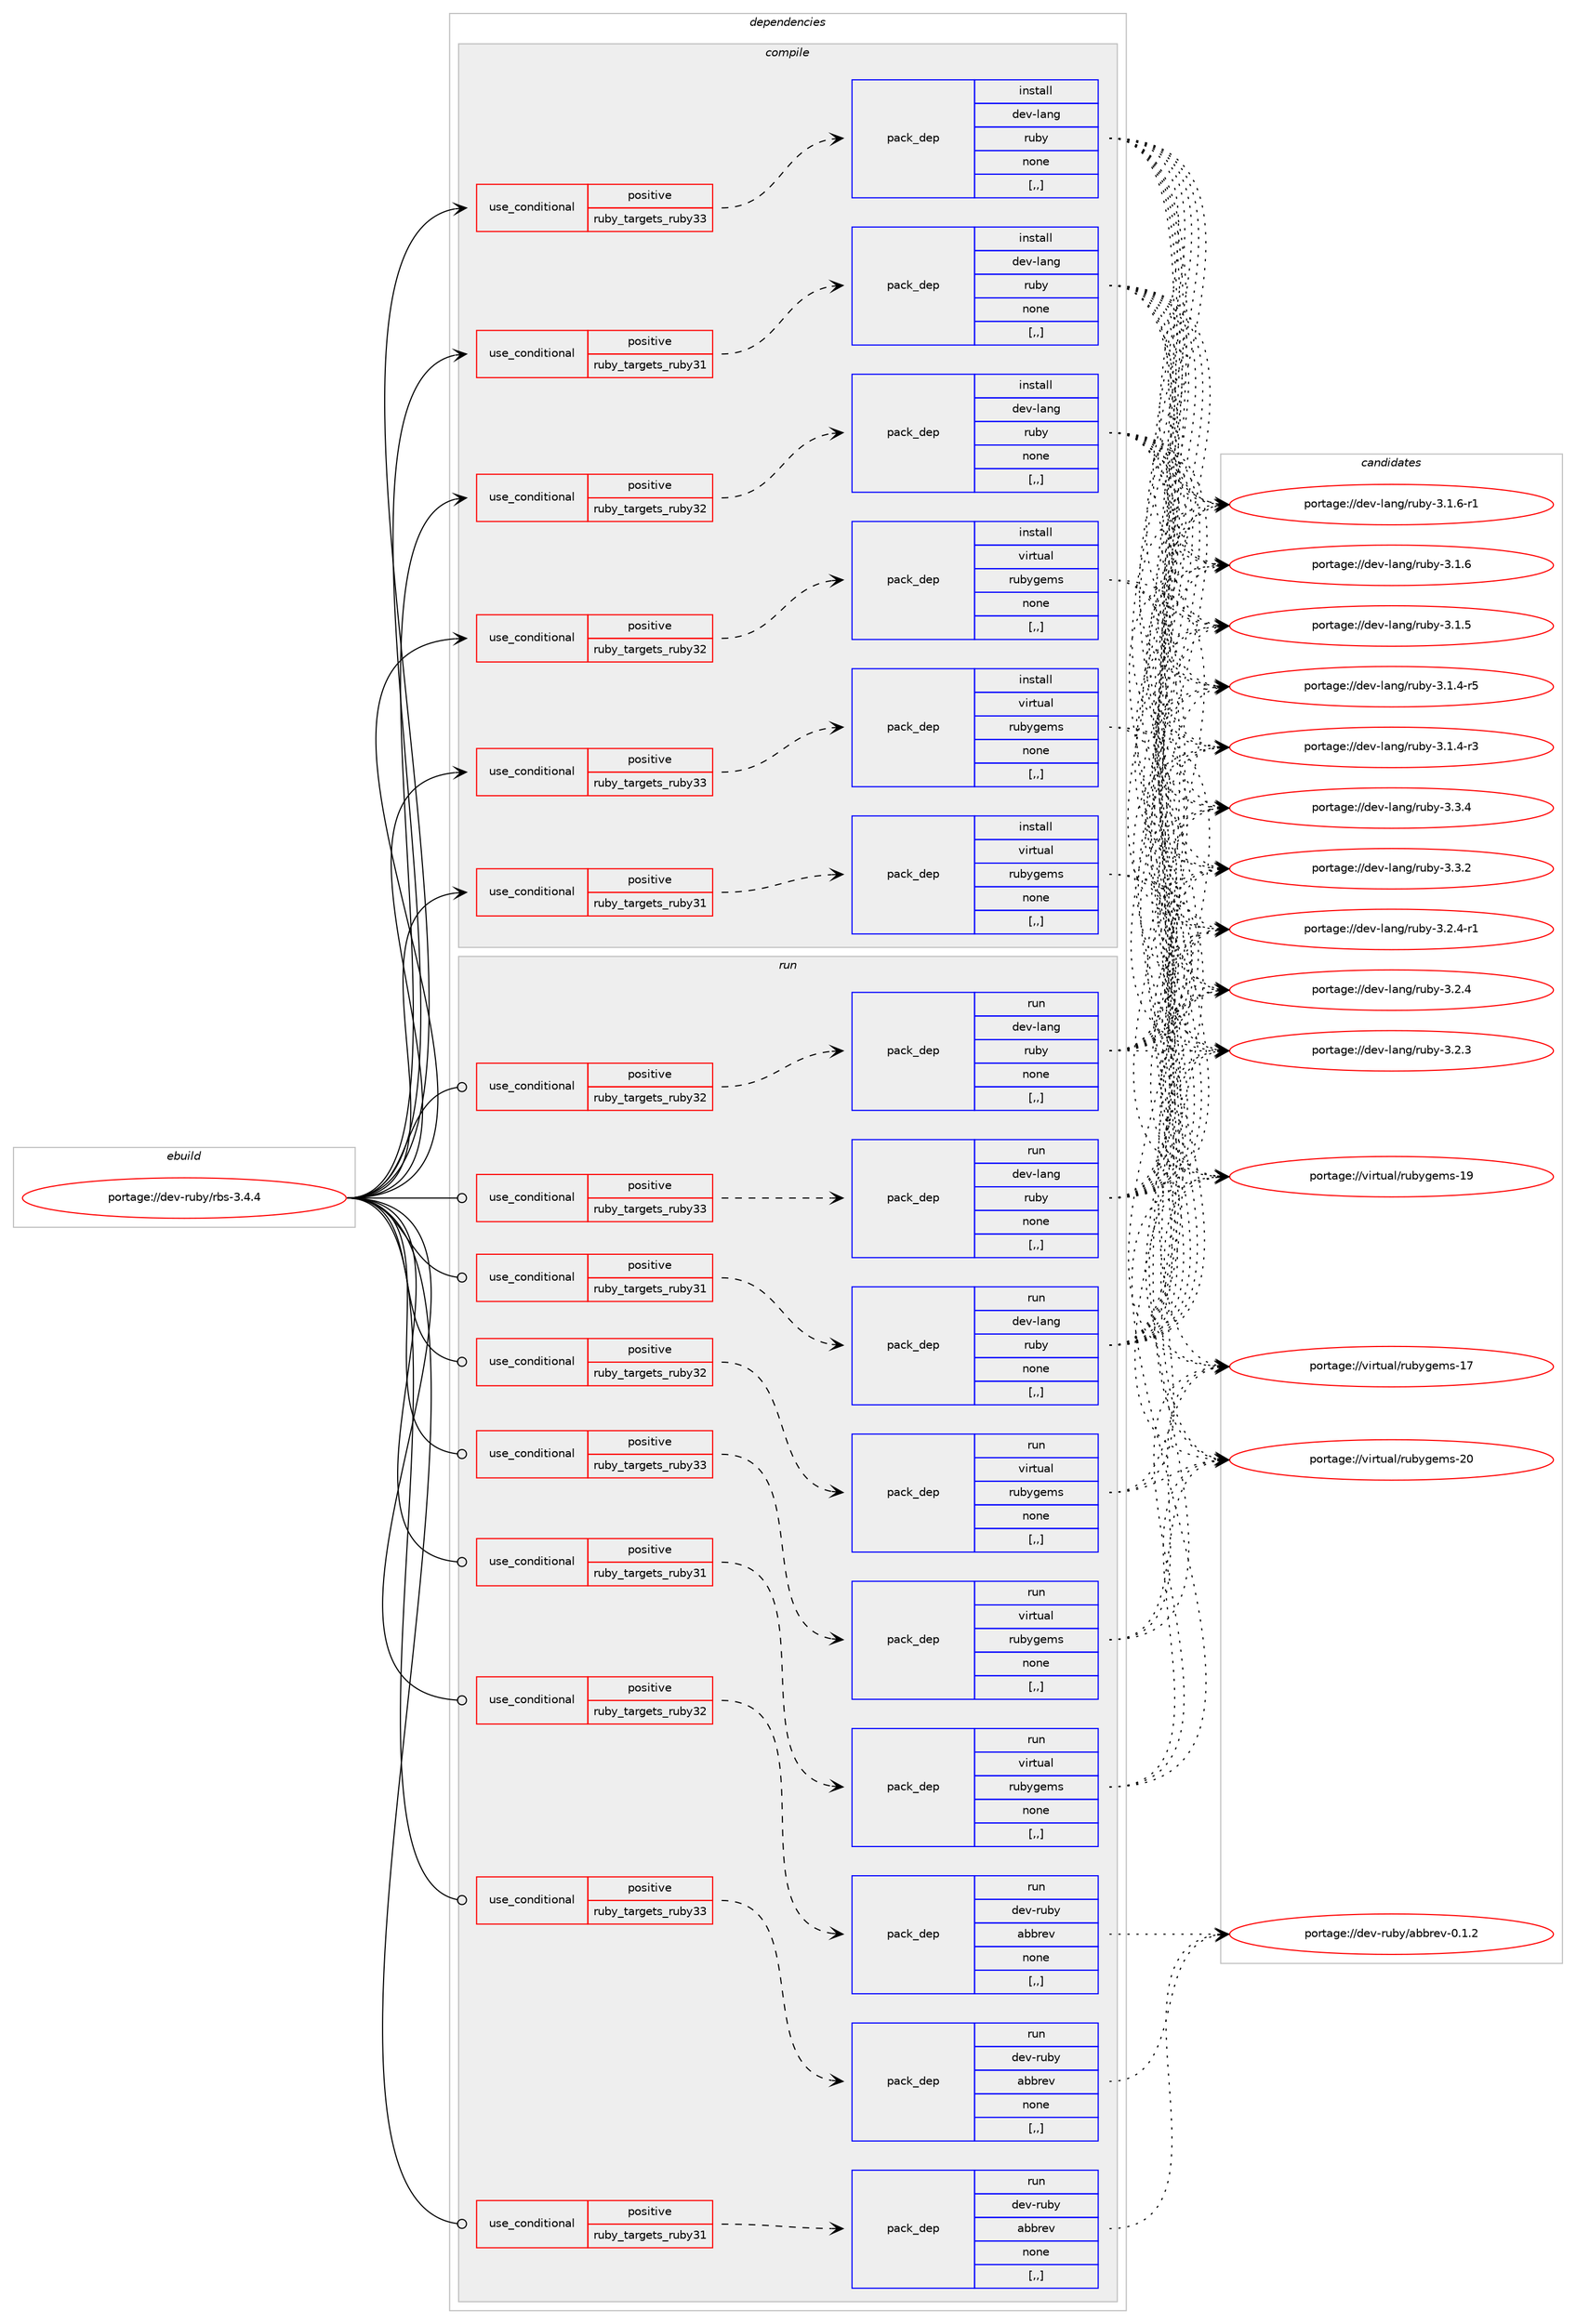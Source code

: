 digraph prolog {

# *************
# Graph options
# *************

newrank=true;
concentrate=true;
compound=true;
graph [rankdir=LR,fontname=Helvetica,fontsize=10,ranksep=1.5];#, ranksep=2.5, nodesep=0.2];
edge  [arrowhead=vee];
node  [fontname=Helvetica,fontsize=10];

# **********
# The ebuild
# **********

subgraph cluster_leftcol {
color=gray;
label=<<i>ebuild</i>>;
id [label="portage://dev-ruby/rbs-3.4.4", color=red, width=4, href="../dev-ruby/rbs-3.4.4.svg"];
}

# ****************
# The dependencies
# ****************

subgraph cluster_midcol {
color=gray;
label=<<i>dependencies</i>>;
subgraph cluster_compile {
fillcolor="#eeeeee";
style=filled;
label=<<i>compile</i>>;
subgraph cond53736 {
dependency196873 [label=<<TABLE BORDER="0" CELLBORDER="1" CELLSPACING="0" CELLPADDING="4"><TR><TD ROWSPAN="3" CELLPADDING="10">use_conditional</TD></TR><TR><TD>positive</TD></TR><TR><TD>ruby_targets_ruby31</TD></TR></TABLE>>, shape=none, color=red];
subgraph pack141777 {
dependency196874 [label=<<TABLE BORDER="0" CELLBORDER="1" CELLSPACING="0" CELLPADDING="4" WIDTH="220"><TR><TD ROWSPAN="6" CELLPADDING="30">pack_dep</TD></TR><TR><TD WIDTH="110">install</TD></TR><TR><TD>dev-lang</TD></TR><TR><TD>ruby</TD></TR><TR><TD>none</TD></TR><TR><TD>[,,]</TD></TR></TABLE>>, shape=none, color=blue];
}
dependency196873:e -> dependency196874:w [weight=20,style="dashed",arrowhead="vee"];
}
id:e -> dependency196873:w [weight=20,style="solid",arrowhead="vee"];
subgraph cond53737 {
dependency196875 [label=<<TABLE BORDER="0" CELLBORDER="1" CELLSPACING="0" CELLPADDING="4"><TR><TD ROWSPAN="3" CELLPADDING="10">use_conditional</TD></TR><TR><TD>positive</TD></TR><TR><TD>ruby_targets_ruby31</TD></TR></TABLE>>, shape=none, color=red];
subgraph pack141778 {
dependency196876 [label=<<TABLE BORDER="0" CELLBORDER="1" CELLSPACING="0" CELLPADDING="4" WIDTH="220"><TR><TD ROWSPAN="6" CELLPADDING="30">pack_dep</TD></TR><TR><TD WIDTH="110">install</TD></TR><TR><TD>virtual</TD></TR><TR><TD>rubygems</TD></TR><TR><TD>none</TD></TR><TR><TD>[,,]</TD></TR></TABLE>>, shape=none, color=blue];
}
dependency196875:e -> dependency196876:w [weight=20,style="dashed",arrowhead="vee"];
}
id:e -> dependency196875:w [weight=20,style="solid",arrowhead="vee"];
subgraph cond53738 {
dependency196877 [label=<<TABLE BORDER="0" CELLBORDER="1" CELLSPACING="0" CELLPADDING="4"><TR><TD ROWSPAN="3" CELLPADDING="10">use_conditional</TD></TR><TR><TD>positive</TD></TR><TR><TD>ruby_targets_ruby32</TD></TR></TABLE>>, shape=none, color=red];
subgraph pack141779 {
dependency196878 [label=<<TABLE BORDER="0" CELLBORDER="1" CELLSPACING="0" CELLPADDING="4" WIDTH="220"><TR><TD ROWSPAN="6" CELLPADDING="30">pack_dep</TD></TR><TR><TD WIDTH="110">install</TD></TR><TR><TD>dev-lang</TD></TR><TR><TD>ruby</TD></TR><TR><TD>none</TD></TR><TR><TD>[,,]</TD></TR></TABLE>>, shape=none, color=blue];
}
dependency196877:e -> dependency196878:w [weight=20,style="dashed",arrowhead="vee"];
}
id:e -> dependency196877:w [weight=20,style="solid",arrowhead="vee"];
subgraph cond53739 {
dependency196879 [label=<<TABLE BORDER="0" CELLBORDER="1" CELLSPACING="0" CELLPADDING="4"><TR><TD ROWSPAN="3" CELLPADDING="10">use_conditional</TD></TR><TR><TD>positive</TD></TR><TR><TD>ruby_targets_ruby32</TD></TR></TABLE>>, shape=none, color=red];
subgraph pack141780 {
dependency196880 [label=<<TABLE BORDER="0" CELLBORDER="1" CELLSPACING="0" CELLPADDING="4" WIDTH="220"><TR><TD ROWSPAN="6" CELLPADDING="30">pack_dep</TD></TR><TR><TD WIDTH="110">install</TD></TR><TR><TD>virtual</TD></TR><TR><TD>rubygems</TD></TR><TR><TD>none</TD></TR><TR><TD>[,,]</TD></TR></TABLE>>, shape=none, color=blue];
}
dependency196879:e -> dependency196880:w [weight=20,style="dashed",arrowhead="vee"];
}
id:e -> dependency196879:w [weight=20,style="solid",arrowhead="vee"];
subgraph cond53740 {
dependency196881 [label=<<TABLE BORDER="0" CELLBORDER="1" CELLSPACING="0" CELLPADDING="4"><TR><TD ROWSPAN="3" CELLPADDING="10">use_conditional</TD></TR><TR><TD>positive</TD></TR><TR><TD>ruby_targets_ruby33</TD></TR></TABLE>>, shape=none, color=red];
subgraph pack141781 {
dependency196882 [label=<<TABLE BORDER="0" CELLBORDER="1" CELLSPACING="0" CELLPADDING="4" WIDTH="220"><TR><TD ROWSPAN="6" CELLPADDING="30">pack_dep</TD></TR><TR><TD WIDTH="110">install</TD></TR><TR><TD>dev-lang</TD></TR><TR><TD>ruby</TD></TR><TR><TD>none</TD></TR><TR><TD>[,,]</TD></TR></TABLE>>, shape=none, color=blue];
}
dependency196881:e -> dependency196882:w [weight=20,style="dashed",arrowhead="vee"];
}
id:e -> dependency196881:w [weight=20,style="solid",arrowhead="vee"];
subgraph cond53741 {
dependency196883 [label=<<TABLE BORDER="0" CELLBORDER="1" CELLSPACING="0" CELLPADDING="4"><TR><TD ROWSPAN="3" CELLPADDING="10">use_conditional</TD></TR><TR><TD>positive</TD></TR><TR><TD>ruby_targets_ruby33</TD></TR></TABLE>>, shape=none, color=red];
subgraph pack141782 {
dependency196884 [label=<<TABLE BORDER="0" CELLBORDER="1" CELLSPACING="0" CELLPADDING="4" WIDTH="220"><TR><TD ROWSPAN="6" CELLPADDING="30">pack_dep</TD></TR><TR><TD WIDTH="110">install</TD></TR><TR><TD>virtual</TD></TR><TR><TD>rubygems</TD></TR><TR><TD>none</TD></TR><TR><TD>[,,]</TD></TR></TABLE>>, shape=none, color=blue];
}
dependency196883:e -> dependency196884:w [weight=20,style="dashed",arrowhead="vee"];
}
id:e -> dependency196883:w [weight=20,style="solid",arrowhead="vee"];
}
subgraph cluster_compileandrun {
fillcolor="#eeeeee";
style=filled;
label=<<i>compile and run</i>>;
}
subgraph cluster_run {
fillcolor="#eeeeee";
style=filled;
label=<<i>run</i>>;
subgraph cond53742 {
dependency196885 [label=<<TABLE BORDER="0" CELLBORDER="1" CELLSPACING="0" CELLPADDING="4"><TR><TD ROWSPAN="3" CELLPADDING="10">use_conditional</TD></TR><TR><TD>positive</TD></TR><TR><TD>ruby_targets_ruby31</TD></TR></TABLE>>, shape=none, color=red];
subgraph pack141783 {
dependency196886 [label=<<TABLE BORDER="0" CELLBORDER="1" CELLSPACING="0" CELLPADDING="4" WIDTH="220"><TR><TD ROWSPAN="6" CELLPADDING="30">pack_dep</TD></TR><TR><TD WIDTH="110">run</TD></TR><TR><TD>dev-lang</TD></TR><TR><TD>ruby</TD></TR><TR><TD>none</TD></TR><TR><TD>[,,]</TD></TR></TABLE>>, shape=none, color=blue];
}
dependency196885:e -> dependency196886:w [weight=20,style="dashed",arrowhead="vee"];
}
id:e -> dependency196885:w [weight=20,style="solid",arrowhead="odot"];
subgraph cond53743 {
dependency196887 [label=<<TABLE BORDER="0" CELLBORDER="1" CELLSPACING="0" CELLPADDING="4"><TR><TD ROWSPAN="3" CELLPADDING="10">use_conditional</TD></TR><TR><TD>positive</TD></TR><TR><TD>ruby_targets_ruby31</TD></TR></TABLE>>, shape=none, color=red];
subgraph pack141784 {
dependency196888 [label=<<TABLE BORDER="0" CELLBORDER="1" CELLSPACING="0" CELLPADDING="4" WIDTH="220"><TR><TD ROWSPAN="6" CELLPADDING="30">pack_dep</TD></TR><TR><TD WIDTH="110">run</TD></TR><TR><TD>dev-ruby</TD></TR><TR><TD>abbrev</TD></TR><TR><TD>none</TD></TR><TR><TD>[,,]</TD></TR></TABLE>>, shape=none, color=blue];
}
dependency196887:e -> dependency196888:w [weight=20,style="dashed",arrowhead="vee"];
}
id:e -> dependency196887:w [weight=20,style="solid",arrowhead="odot"];
subgraph cond53744 {
dependency196889 [label=<<TABLE BORDER="0" CELLBORDER="1" CELLSPACING="0" CELLPADDING="4"><TR><TD ROWSPAN="3" CELLPADDING="10">use_conditional</TD></TR><TR><TD>positive</TD></TR><TR><TD>ruby_targets_ruby31</TD></TR></TABLE>>, shape=none, color=red];
subgraph pack141785 {
dependency196890 [label=<<TABLE BORDER="0" CELLBORDER="1" CELLSPACING="0" CELLPADDING="4" WIDTH="220"><TR><TD ROWSPAN="6" CELLPADDING="30">pack_dep</TD></TR><TR><TD WIDTH="110">run</TD></TR><TR><TD>virtual</TD></TR><TR><TD>rubygems</TD></TR><TR><TD>none</TD></TR><TR><TD>[,,]</TD></TR></TABLE>>, shape=none, color=blue];
}
dependency196889:e -> dependency196890:w [weight=20,style="dashed",arrowhead="vee"];
}
id:e -> dependency196889:w [weight=20,style="solid",arrowhead="odot"];
subgraph cond53745 {
dependency196891 [label=<<TABLE BORDER="0" CELLBORDER="1" CELLSPACING="0" CELLPADDING="4"><TR><TD ROWSPAN="3" CELLPADDING="10">use_conditional</TD></TR><TR><TD>positive</TD></TR><TR><TD>ruby_targets_ruby32</TD></TR></TABLE>>, shape=none, color=red];
subgraph pack141786 {
dependency196892 [label=<<TABLE BORDER="0" CELLBORDER="1" CELLSPACING="0" CELLPADDING="4" WIDTH="220"><TR><TD ROWSPAN="6" CELLPADDING="30">pack_dep</TD></TR><TR><TD WIDTH="110">run</TD></TR><TR><TD>dev-lang</TD></TR><TR><TD>ruby</TD></TR><TR><TD>none</TD></TR><TR><TD>[,,]</TD></TR></TABLE>>, shape=none, color=blue];
}
dependency196891:e -> dependency196892:w [weight=20,style="dashed",arrowhead="vee"];
}
id:e -> dependency196891:w [weight=20,style="solid",arrowhead="odot"];
subgraph cond53746 {
dependency196893 [label=<<TABLE BORDER="0" CELLBORDER="1" CELLSPACING="0" CELLPADDING="4"><TR><TD ROWSPAN="3" CELLPADDING="10">use_conditional</TD></TR><TR><TD>positive</TD></TR><TR><TD>ruby_targets_ruby32</TD></TR></TABLE>>, shape=none, color=red];
subgraph pack141787 {
dependency196894 [label=<<TABLE BORDER="0" CELLBORDER="1" CELLSPACING="0" CELLPADDING="4" WIDTH="220"><TR><TD ROWSPAN="6" CELLPADDING="30">pack_dep</TD></TR><TR><TD WIDTH="110">run</TD></TR><TR><TD>dev-ruby</TD></TR><TR><TD>abbrev</TD></TR><TR><TD>none</TD></TR><TR><TD>[,,]</TD></TR></TABLE>>, shape=none, color=blue];
}
dependency196893:e -> dependency196894:w [weight=20,style="dashed",arrowhead="vee"];
}
id:e -> dependency196893:w [weight=20,style="solid",arrowhead="odot"];
subgraph cond53747 {
dependency196895 [label=<<TABLE BORDER="0" CELLBORDER="1" CELLSPACING="0" CELLPADDING="4"><TR><TD ROWSPAN="3" CELLPADDING="10">use_conditional</TD></TR><TR><TD>positive</TD></TR><TR><TD>ruby_targets_ruby32</TD></TR></TABLE>>, shape=none, color=red];
subgraph pack141788 {
dependency196896 [label=<<TABLE BORDER="0" CELLBORDER="1" CELLSPACING="0" CELLPADDING="4" WIDTH="220"><TR><TD ROWSPAN="6" CELLPADDING="30">pack_dep</TD></TR><TR><TD WIDTH="110">run</TD></TR><TR><TD>virtual</TD></TR><TR><TD>rubygems</TD></TR><TR><TD>none</TD></TR><TR><TD>[,,]</TD></TR></TABLE>>, shape=none, color=blue];
}
dependency196895:e -> dependency196896:w [weight=20,style="dashed",arrowhead="vee"];
}
id:e -> dependency196895:w [weight=20,style="solid",arrowhead="odot"];
subgraph cond53748 {
dependency196897 [label=<<TABLE BORDER="0" CELLBORDER="1" CELLSPACING="0" CELLPADDING="4"><TR><TD ROWSPAN="3" CELLPADDING="10">use_conditional</TD></TR><TR><TD>positive</TD></TR><TR><TD>ruby_targets_ruby33</TD></TR></TABLE>>, shape=none, color=red];
subgraph pack141789 {
dependency196898 [label=<<TABLE BORDER="0" CELLBORDER="1" CELLSPACING="0" CELLPADDING="4" WIDTH="220"><TR><TD ROWSPAN="6" CELLPADDING="30">pack_dep</TD></TR><TR><TD WIDTH="110">run</TD></TR><TR><TD>dev-lang</TD></TR><TR><TD>ruby</TD></TR><TR><TD>none</TD></TR><TR><TD>[,,]</TD></TR></TABLE>>, shape=none, color=blue];
}
dependency196897:e -> dependency196898:w [weight=20,style="dashed",arrowhead="vee"];
}
id:e -> dependency196897:w [weight=20,style="solid",arrowhead="odot"];
subgraph cond53749 {
dependency196899 [label=<<TABLE BORDER="0" CELLBORDER="1" CELLSPACING="0" CELLPADDING="4"><TR><TD ROWSPAN="3" CELLPADDING="10">use_conditional</TD></TR><TR><TD>positive</TD></TR><TR><TD>ruby_targets_ruby33</TD></TR></TABLE>>, shape=none, color=red];
subgraph pack141790 {
dependency196900 [label=<<TABLE BORDER="0" CELLBORDER="1" CELLSPACING="0" CELLPADDING="4" WIDTH="220"><TR><TD ROWSPAN="6" CELLPADDING="30">pack_dep</TD></TR><TR><TD WIDTH="110">run</TD></TR><TR><TD>dev-ruby</TD></TR><TR><TD>abbrev</TD></TR><TR><TD>none</TD></TR><TR><TD>[,,]</TD></TR></TABLE>>, shape=none, color=blue];
}
dependency196899:e -> dependency196900:w [weight=20,style="dashed",arrowhead="vee"];
}
id:e -> dependency196899:w [weight=20,style="solid",arrowhead="odot"];
subgraph cond53750 {
dependency196901 [label=<<TABLE BORDER="0" CELLBORDER="1" CELLSPACING="0" CELLPADDING="4"><TR><TD ROWSPAN="3" CELLPADDING="10">use_conditional</TD></TR><TR><TD>positive</TD></TR><TR><TD>ruby_targets_ruby33</TD></TR></TABLE>>, shape=none, color=red];
subgraph pack141791 {
dependency196902 [label=<<TABLE BORDER="0" CELLBORDER="1" CELLSPACING="0" CELLPADDING="4" WIDTH="220"><TR><TD ROWSPAN="6" CELLPADDING="30">pack_dep</TD></TR><TR><TD WIDTH="110">run</TD></TR><TR><TD>virtual</TD></TR><TR><TD>rubygems</TD></TR><TR><TD>none</TD></TR><TR><TD>[,,]</TD></TR></TABLE>>, shape=none, color=blue];
}
dependency196901:e -> dependency196902:w [weight=20,style="dashed",arrowhead="vee"];
}
id:e -> dependency196901:w [weight=20,style="solid",arrowhead="odot"];
}
}

# **************
# The candidates
# **************

subgraph cluster_choices {
rank=same;
color=gray;
label=<<i>candidates</i>>;

subgraph choice141777 {
color=black;
nodesep=1;
choice10010111845108971101034711411798121455146514652 [label="portage://dev-lang/ruby-3.3.4", color=red, width=4,href="../dev-lang/ruby-3.3.4.svg"];
choice10010111845108971101034711411798121455146514650 [label="portage://dev-lang/ruby-3.3.2", color=red, width=4,href="../dev-lang/ruby-3.3.2.svg"];
choice100101118451089711010347114117981214551465046524511449 [label="portage://dev-lang/ruby-3.2.4-r1", color=red, width=4,href="../dev-lang/ruby-3.2.4-r1.svg"];
choice10010111845108971101034711411798121455146504652 [label="portage://dev-lang/ruby-3.2.4", color=red, width=4,href="../dev-lang/ruby-3.2.4.svg"];
choice10010111845108971101034711411798121455146504651 [label="portage://dev-lang/ruby-3.2.3", color=red, width=4,href="../dev-lang/ruby-3.2.3.svg"];
choice100101118451089711010347114117981214551464946544511449 [label="portage://dev-lang/ruby-3.1.6-r1", color=red, width=4,href="../dev-lang/ruby-3.1.6-r1.svg"];
choice10010111845108971101034711411798121455146494654 [label="portage://dev-lang/ruby-3.1.6", color=red, width=4,href="../dev-lang/ruby-3.1.6.svg"];
choice10010111845108971101034711411798121455146494653 [label="portage://dev-lang/ruby-3.1.5", color=red, width=4,href="../dev-lang/ruby-3.1.5.svg"];
choice100101118451089711010347114117981214551464946524511453 [label="portage://dev-lang/ruby-3.1.4-r5", color=red, width=4,href="../dev-lang/ruby-3.1.4-r5.svg"];
choice100101118451089711010347114117981214551464946524511451 [label="portage://dev-lang/ruby-3.1.4-r3", color=red, width=4,href="../dev-lang/ruby-3.1.4-r3.svg"];
dependency196874:e -> choice10010111845108971101034711411798121455146514652:w [style=dotted,weight="100"];
dependency196874:e -> choice10010111845108971101034711411798121455146514650:w [style=dotted,weight="100"];
dependency196874:e -> choice100101118451089711010347114117981214551465046524511449:w [style=dotted,weight="100"];
dependency196874:e -> choice10010111845108971101034711411798121455146504652:w [style=dotted,weight="100"];
dependency196874:e -> choice10010111845108971101034711411798121455146504651:w [style=dotted,weight="100"];
dependency196874:e -> choice100101118451089711010347114117981214551464946544511449:w [style=dotted,weight="100"];
dependency196874:e -> choice10010111845108971101034711411798121455146494654:w [style=dotted,weight="100"];
dependency196874:e -> choice10010111845108971101034711411798121455146494653:w [style=dotted,weight="100"];
dependency196874:e -> choice100101118451089711010347114117981214551464946524511453:w [style=dotted,weight="100"];
dependency196874:e -> choice100101118451089711010347114117981214551464946524511451:w [style=dotted,weight="100"];
}
subgraph choice141778 {
color=black;
nodesep=1;
choice118105114116117971084711411798121103101109115455048 [label="portage://virtual/rubygems-20", color=red, width=4,href="../virtual/rubygems-20.svg"];
choice118105114116117971084711411798121103101109115454957 [label="portage://virtual/rubygems-19", color=red, width=4,href="../virtual/rubygems-19.svg"];
choice118105114116117971084711411798121103101109115454955 [label="portage://virtual/rubygems-17", color=red, width=4,href="../virtual/rubygems-17.svg"];
dependency196876:e -> choice118105114116117971084711411798121103101109115455048:w [style=dotted,weight="100"];
dependency196876:e -> choice118105114116117971084711411798121103101109115454957:w [style=dotted,weight="100"];
dependency196876:e -> choice118105114116117971084711411798121103101109115454955:w [style=dotted,weight="100"];
}
subgraph choice141779 {
color=black;
nodesep=1;
choice10010111845108971101034711411798121455146514652 [label="portage://dev-lang/ruby-3.3.4", color=red, width=4,href="../dev-lang/ruby-3.3.4.svg"];
choice10010111845108971101034711411798121455146514650 [label="portage://dev-lang/ruby-3.3.2", color=red, width=4,href="../dev-lang/ruby-3.3.2.svg"];
choice100101118451089711010347114117981214551465046524511449 [label="portage://dev-lang/ruby-3.2.4-r1", color=red, width=4,href="../dev-lang/ruby-3.2.4-r1.svg"];
choice10010111845108971101034711411798121455146504652 [label="portage://dev-lang/ruby-3.2.4", color=red, width=4,href="../dev-lang/ruby-3.2.4.svg"];
choice10010111845108971101034711411798121455146504651 [label="portage://dev-lang/ruby-3.2.3", color=red, width=4,href="../dev-lang/ruby-3.2.3.svg"];
choice100101118451089711010347114117981214551464946544511449 [label="portage://dev-lang/ruby-3.1.6-r1", color=red, width=4,href="../dev-lang/ruby-3.1.6-r1.svg"];
choice10010111845108971101034711411798121455146494654 [label="portage://dev-lang/ruby-3.1.6", color=red, width=4,href="../dev-lang/ruby-3.1.6.svg"];
choice10010111845108971101034711411798121455146494653 [label="portage://dev-lang/ruby-3.1.5", color=red, width=4,href="../dev-lang/ruby-3.1.5.svg"];
choice100101118451089711010347114117981214551464946524511453 [label="portage://dev-lang/ruby-3.1.4-r5", color=red, width=4,href="../dev-lang/ruby-3.1.4-r5.svg"];
choice100101118451089711010347114117981214551464946524511451 [label="portage://dev-lang/ruby-3.1.4-r3", color=red, width=4,href="../dev-lang/ruby-3.1.4-r3.svg"];
dependency196878:e -> choice10010111845108971101034711411798121455146514652:w [style=dotted,weight="100"];
dependency196878:e -> choice10010111845108971101034711411798121455146514650:w [style=dotted,weight="100"];
dependency196878:e -> choice100101118451089711010347114117981214551465046524511449:w [style=dotted,weight="100"];
dependency196878:e -> choice10010111845108971101034711411798121455146504652:w [style=dotted,weight="100"];
dependency196878:e -> choice10010111845108971101034711411798121455146504651:w [style=dotted,weight="100"];
dependency196878:e -> choice100101118451089711010347114117981214551464946544511449:w [style=dotted,weight="100"];
dependency196878:e -> choice10010111845108971101034711411798121455146494654:w [style=dotted,weight="100"];
dependency196878:e -> choice10010111845108971101034711411798121455146494653:w [style=dotted,weight="100"];
dependency196878:e -> choice100101118451089711010347114117981214551464946524511453:w [style=dotted,weight="100"];
dependency196878:e -> choice100101118451089711010347114117981214551464946524511451:w [style=dotted,weight="100"];
}
subgraph choice141780 {
color=black;
nodesep=1;
choice118105114116117971084711411798121103101109115455048 [label="portage://virtual/rubygems-20", color=red, width=4,href="../virtual/rubygems-20.svg"];
choice118105114116117971084711411798121103101109115454957 [label="portage://virtual/rubygems-19", color=red, width=4,href="../virtual/rubygems-19.svg"];
choice118105114116117971084711411798121103101109115454955 [label="portage://virtual/rubygems-17", color=red, width=4,href="../virtual/rubygems-17.svg"];
dependency196880:e -> choice118105114116117971084711411798121103101109115455048:w [style=dotted,weight="100"];
dependency196880:e -> choice118105114116117971084711411798121103101109115454957:w [style=dotted,weight="100"];
dependency196880:e -> choice118105114116117971084711411798121103101109115454955:w [style=dotted,weight="100"];
}
subgraph choice141781 {
color=black;
nodesep=1;
choice10010111845108971101034711411798121455146514652 [label="portage://dev-lang/ruby-3.3.4", color=red, width=4,href="../dev-lang/ruby-3.3.4.svg"];
choice10010111845108971101034711411798121455146514650 [label="portage://dev-lang/ruby-3.3.2", color=red, width=4,href="../dev-lang/ruby-3.3.2.svg"];
choice100101118451089711010347114117981214551465046524511449 [label="portage://dev-lang/ruby-3.2.4-r1", color=red, width=4,href="../dev-lang/ruby-3.2.4-r1.svg"];
choice10010111845108971101034711411798121455146504652 [label="portage://dev-lang/ruby-3.2.4", color=red, width=4,href="../dev-lang/ruby-3.2.4.svg"];
choice10010111845108971101034711411798121455146504651 [label="portage://dev-lang/ruby-3.2.3", color=red, width=4,href="../dev-lang/ruby-3.2.3.svg"];
choice100101118451089711010347114117981214551464946544511449 [label="portage://dev-lang/ruby-3.1.6-r1", color=red, width=4,href="../dev-lang/ruby-3.1.6-r1.svg"];
choice10010111845108971101034711411798121455146494654 [label="portage://dev-lang/ruby-3.1.6", color=red, width=4,href="../dev-lang/ruby-3.1.6.svg"];
choice10010111845108971101034711411798121455146494653 [label="portage://dev-lang/ruby-3.1.5", color=red, width=4,href="../dev-lang/ruby-3.1.5.svg"];
choice100101118451089711010347114117981214551464946524511453 [label="portage://dev-lang/ruby-3.1.4-r5", color=red, width=4,href="../dev-lang/ruby-3.1.4-r5.svg"];
choice100101118451089711010347114117981214551464946524511451 [label="portage://dev-lang/ruby-3.1.4-r3", color=red, width=4,href="../dev-lang/ruby-3.1.4-r3.svg"];
dependency196882:e -> choice10010111845108971101034711411798121455146514652:w [style=dotted,weight="100"];
dependency196882:e -> choice10010111845108971101034711411798121455146514650:w [style=dotted,weight="100"];
dependency196882:e -> choice100101118451089711010347114117981214551465046524511449:w [style=dotted,weight="100"];
dependency196882:e -> choice10010111845108971101034711411798121455146504652:w [style=dotted,weight="100"];
dependency196882:e -> choice10010111845108971101034711411798121455146504651:w [style=dotted,weight="100"];
dependency196882:e -> choice100101118451089711010347114117981214551464946544511449:w [style=dotted,weight="100"];
dependency196882:e -> choice10010111845108971101034711411798121455146494654:w [style=dotted,weight="100"];
dependency196882:e -> choice10010111845108971101034711411798121455146494653:w [style=dotted,weight="100"];
dependency196882:e -> choice100101118451089711010347114117981214551464946524511453:w [style=dotted,weight="100"];
dependency196882:e -> choice100101118451089711010347114117981214551464946524511451:w [style=dotted,weight="100"];
}
subgraph choice141782 {
color=black;
nodesep=1;
choice118105114116117971084711411798121103101109115455048 [label="portage://virtual/rubygems-20", color=red, width=4,href="../virtual/rubygems-20.svg"];
choice118105114116117971084711411798121103101109115454957 [label="portage://virtual/rubygems-19", color=red, width=4,href="../virtual/rubygems-19.svg"];
choice118105114116117971084711411798121103101109115454955 [label="portage://virtual/rubygems-17", color=red, width=4,href="../virtual/rubygems-17.svg"];
dependency196884:e -> choice118105114116117971084711411798121103101109115455048:w [style=dotted,weight="100"];
dependency196884:e -> choice118105114116117971084711411798121103101109115454957:w [style=dotted,weight="100"];
dependency196884:e -> choice118105114116117971084711411798121103101109115454955:w [style=dotted,weight="100"];
}
subgraph choice141783 {
color=black;
nodesep=1;
choice10010111845108971101034711411798121455146514652 [label="portage://dev-lang/ruby-3.3.4", color=red, width=4,href="../dev-lang/ruby-3.3.4.svg"];
choice10010111845108971101034711411798121455146514650 [label="portage://dev-lang/ruby-3.3.2", color=red, width=4,href="../dev-lang/ruby-3.3.2.svg"];
choice100101118451089711010347114117981214551465046524511449 [label="portage://dev-lang/ruby-3.2.4-r1", color=red, width=4,href="../dev-lang/ruby-3.2.4-r1.svg"];
choice10010111845108971101034711411798121455146504652 [label="portage://dev-lang/ruby-3.2.4", color=red, width=4,href="../dev-lang/ruby-3.2.4.svg"];
choice10010111845108971101034711411798121455146504651 [label="portage://dev-lang/ruby-3.2.3", color=red, width=4,href="../dev-lang/ruby-3.2.3.svg"];
choice100101118451089711010347114117981214551464946544511449 [label="portage://dev-lang/ruby-3.1.6-r1", color=red, width=4,href="../dev-lang/ruby-3.1.6-r1.svg"];
choice10010111845108971101034711411798121455146494654 [label="portage://dev-lang/ruby-3.1.6", color=red, width=4,href="../dev-lang/ruby-3.1.6.svg"];
choice10010111845108971101034711411798121455146494653 [label="portage://dev-lang/ruby-3.1.5", color=red, width=4,href="../dev-lang/ruby-3.1.5.svg"];
choice100101118451089711010347114117981214551464946524511453 [label="portage://dev-lang/ruby-3.1.4-r5", color=red, width=4,href="../dev-lang/ruby-3.1.4-r5.svg"];
choice100101118451089711010347114117981214551464946524511451 [label="portage://dev-lang/ruby-3.1.4-r3", color=red, width=4,href="../dev-lang/ruby-3.1.4-r3.svg"];
dependency196886:e -> choice10010111845108971101034711411798121455146514652:w [style=dotted,weight="100"];
dependency196886:e -> choice10010111845108971101034711411798121455146514650:w [style=dotted,weight="100"];
dependency196886:e -> choice100101118451089711010347114117981214551465046524511449:w [style=dotted,weight="100"];
dependency196886:e -> choice10010111845108971101034711411798121455146504652:w [style=dotted,weight="100"];
dependency196886:e -> choice10010111845108971101034711411798121455146504651:w [style=dotted,weight="100"];
dependency196886:e -> choice100101118451089711010347114117981214551464946544511449:w [style=dotted,weight="100"];
dependency196886:e -> choice10010111845108971101034711411798121455146494654:w [style=dotted,weight="100"];
dependency196886:e -> choice10010111845108971101034711411798121455146494653:w [style=dotted,weight="100"];
dependency196886:e -> choice100101118451089711010347114117981214551464946524511453:w [style=dotted,weight="100"];
dependency196886:e -> choice100101118451089711010347114117981214551464946524511451:w [style=dotted,weight="100"];
}
subgraph choice141784 {
color=black;
nodesep=1;
choice100101118451141179812147979898114101118454846494650 [label="portage://dev-ruby/abbrev-0.1.2", color=red, width=4,href="../dev-ruby/abbrev-0.1.2.svg"];
dependency196888:e -> choice100101118451141179812147979898114101118454846494650:w [style=dotted,weight="100"];
}
subgraph choice141785 {
color=black;
nodesep=1;
choice118105114116117971084711411798121103101109115455048 [label="portage://virtual/rubygems-20", color=red, width=4,href="../virtual/rubygems-20.svg"];
choice118105114116117971084711411798121103101109115454957 [label="portage://virtual/rubygems-19", color=red, width=4,href="../virtual/rubygems-19.svg"];
choice118105114116117971084711411798121103101109115454955 [label="portage://virtual/rubygems-17", color=red, width=4,href="../virtual/rubygems-17.svg"];
dependency196890:e -> choice118105114116117971084711411798121103101109115455048:w [style=dotted,weight="100"];
dependency196890:e -> choice118105114116117971084711411798121103101109115454957:w [style=dotted,weight="100"];
dependency196890:e -> choice118105114116117971084711411798121103101109115454955:w [style=dotted,weight="100"];
}
subgraph choice141786 {
color=black;
nodesep=1;
choice10010111845108971101034711411798121455146514652 [label="portage://dev-lang/ruby-3.3.4", color=red, width=4,href="../dev-lang/ruby-3.3.4.svg"];
choice10010111845108971101034711411798121455146514650 [label="portage://dev-lang/ruby-3.3.2", color=red, width=4,href="../dev-lang/ruby-3.3.2.svg"];
choice100101118451089711010347114117981214551465046524511449 [label="portage://dev-lang/ruby-3.2.4-r1", color=red, width=4,href="../dev-lang/ruby-3.2.4-r1.svg"];
choice10010111845108971101034711411798121455146504652 [label="portage://dev-lang/ruby-3.2.4", color=red, width=4,href="../dev-lang/ruby-3.2.4.svg"];
choice10010111845108971101034711411798121455146504651 [label="portage://dev-lang/ruby-3.2.3", color=red, width=4,href="../dev-lang/ruby-3.2.3.svg"];
choice100101118451089711010347114117981214551464946544511449 [label="portage://dev-lang/ruby-3.1.6-r1", color=red, width=4,href="../dev-lang/ruby-3.1.6-r1.svg"];
choice10010111845108971101034711411798121455146494654 [label="portage://dev-lang/ruby-3.1.6", color=red, width=4,href="../dev-lang/ruby-3.1.6.svg"];
choice10010111845108971101034711411798121455146494653 [label="portage://dev-lang/ruby-3.1.5", color=red, width=4,href="../dev-lang/ruby-3.1.5.svg"];
choice100101118451089711010347114117981214551464946524511453 [label="portage://dev-lang/ruby-3.1.4-r5", color=red, width=4,href="../dev-lang/ruby-3.1.4-r5.svg"];
choice100101118451089711010347114117981214551464946524511451 [label="portage://dev-lang/ruby-3.1.4-r3", color=red, width=4,href="../dev-lang/ruby-3.1.4-r3.svg"];
dependency196892:e -> choice10010111845108971101034711411798121455146514652:w [style=dotted,weight="100"];
dependency196892:e -> choice10010111845108971101034711411798121455146514650:w [style=dotted,weight="100"];
dependency196892:e -> choice100101118451089711010347114117981214551465046524511449:w [style=dotted,weight="100"];
dependency196892:e -> choice10010111845108971101034711411798121455146504652:w [style=dotted,weight="100"];
dependency196892:e -> choice10010111845108971101034711411798121455146504651:w [style=dotted,weight="100"];
dependency196892:e -> choice100101118451089711010347114117981214551464946544511449:w [style=dotted,weight="100"];
dependency196892:e -> choice10010111845108971101034711411798121455146494654:w [style=dotted,weight="100"];
dependency196892:e -> choice10010111845108971101034711411798121455146494653:w [style=dotted,weight="100"];
dependency196892:e -> choice100101118451089711010347114117981214551464946524511453:w [style=dotted,weight="100"];
dependency196892:e -> choice100101118451089711010347114117981214551464946524511451:w [style=dotted,weight="100"];
}
subgraph choice141787 {
color=black;
nodesep=1;
choice100101118451141179812147979898114101118454846494650 [label="portage://dev-ruby/abbrev-0.1.2", color=red, width=4,href="../dev-ruby/abbrev-0.1.2.svg"];
dependency196894:e -> choice100101118451141179812147979898114101118454846494650:w [style=dotted,weight="100"];
}
subgraph choice141788 {
color=black;
nodesep=1;
choice118105114116117971084711411798121103101109115455048 [label="portage://virtual/rubygems-20", color=red, width=4,href="../virtual/rubygems-20.svg"];
choice118105114116117971084711411798121103101109115454957 [label="portage://virtual/rubygems-19", color=red, width=4,href="../virtual/rubygems-19.svg"];
choice118105114116117971084711411798121103101109115454955 [label="portage://virtual/rubygems-17", color=red, width=4,href="../virtual/rubygems-17.svg"];
dependency196896:e -> choice118105114116117971084711411798121103101109115455048:w [style=dotted,weight="100"];
dependency196896:e -> choice118105114116117971084711411798121103101109115454957:w [style=dotted,weight="100"];
dependency196896:e -> choice118105114116117971084711411798121103101109115454955:w [style=dotted,weight="100"];
}
subgraph choice141789 {
color=black;
nodesep=1;
choice10010111845108971101034711411798121455146514652 [label="portage://dev-lang/ruby-3.3.4", color=red, width=4,href="../dev-lang/ruby-3.3.4.svg"];
choice10010111845108971101034711411798121455146514650 [label="portage://dev-lang/ruby-3.3.2", color=red, width=4,href="../dev-lang/ruby-3.3.2.svg"];
choice100101118451089711010347114117981214551465046524511449 [label="portage://dev-lang/ruby-3.2.4-r1", color=red, width=4,href="../dev-lang/ruby-3.2.4-r1.svg"];
choice10010111845108971101034711411798121455146504652 [label="portage://dev-lang/ruby-3.2.4", color=red, width=4,href="../dev-lang/ruby-3.2.4.svg"];
choice10010111845108971101034711411798121455146504651 [label="portage://dev-lang/ruby-3.2.3", color=red, width=4,href="../dev-lang/ruby-3.2.3.svg"];
choice100101118451089711010347114117981214551464946544511449 [label="portage://dev-lang/ruby-3.1.6-r1", color=red, width=4,href="../dev-lang/ruby-3.1.6-r1.svg"];
choice10010111845108971101034711411798121455146494654 [label="portage://dev-lang/ruby-3.1.6", color=red, width=4,href="../dev-lang/ruby-3.1.6.svg"];
choice10010111845108971101034711411798121455146494653 [label="portage://dev-lang/ruby-3.1.5", color=red, width=4,href="../dev-lang/ruby-3.1.5.svg"];
choice100101118451089711010347114117981214551464946524511453 [label="portage://dev-lang/ruby-3.1.4-r5", color=red, width=4,href="../dev-lang/ruby-3.1.4-r5.svg"];
choice100101118451089711010347114117981214551464946524511451 [label="portage://dev-lang/ruby-3.1.4-r3", color=red, width=4,href="../dev-lang/ruby-3.1.4-r3.svg"];
dependency196898:e -> choice10010111845108971101034711411798121455146514652:w [style=dotted,weight="100"];
dependency196898:e -> choice10010111845108971101034711411798121455146514650:w [style=dotted,weight="100"];
dependency196898:e -> choice100101118451089711010347114117981214551465046524511449:w [style=dotted,weight="100"];
dependency196898:e -> choice10010111845108971101034711411798121455146504652:w [style=dotted,weight="100"];
dependency196898:e -> choice10010111845108971101034711411798121455146504651:w [style=dotted,weight="100"];
dependency196898:e -> choice100101118451089711010347114117981214551464946544511449:w [style=dotted,weight="100"];
dependency196898:e -> choice10010111845108971101034711411798121455146494654:w [style=dotted,weight="100"];
dependency196898:e -> choice10010111845108971101034711411798121455146494653:w [style=dotted,weight="100"];
dependency196898:e -> choice100101118451089711010347114117981214551464946524511453:w [style=dotted,weight="100"];
dependency196898:e -> choice100101118451089711010347114117981214551464946524511451:w [style=dotted,weight="100"];
}
subgraph choice141790 {
color=black;
nodesep=1;
choice100101118451141179812147979898114101118454846494650 [label="portage://dev-ruby/abbrev-0.1.2", color=red, width=4,href="../dev-ruby/abbrev-0.1.2.svg"];
dependency196900:e -> choice100101118451141179812147979898114101118454846494650:w [style=dotted,weight="100"];
}
subgraph choice141791 {
color=black;
nodesep=1;
choice118105114116117971084711411798121103101109115455048 [label="portage://virtual/rubygems-20", color=red, width=4,href="../virtual/rubygems-20.svg"];
choice118105114116117971084711411798121103101109115454957 [label="portage://virtual/rubygems-19", color=red, width=4,href="../virtual/rubygems-19.svg"];
choice118105114116117971084711411798121103101109115454955 [label="portage://virtual/rubygems-17", color=red, width=4,href="../virtual/rubygems-17.svg"];
dependency196902:e -> choice118105114116117971084711411798121103101109115455048:w [style=dotted,weight="100"];
dependency196902:e -> choice118105114116117971084711411798121103101109115454957:w [style=dotted,weight="100"];
dependency196902:e -> choice118105114116117971084711411798121103101109115454955:w [style=dotted,weight="100"];
}
}

}

